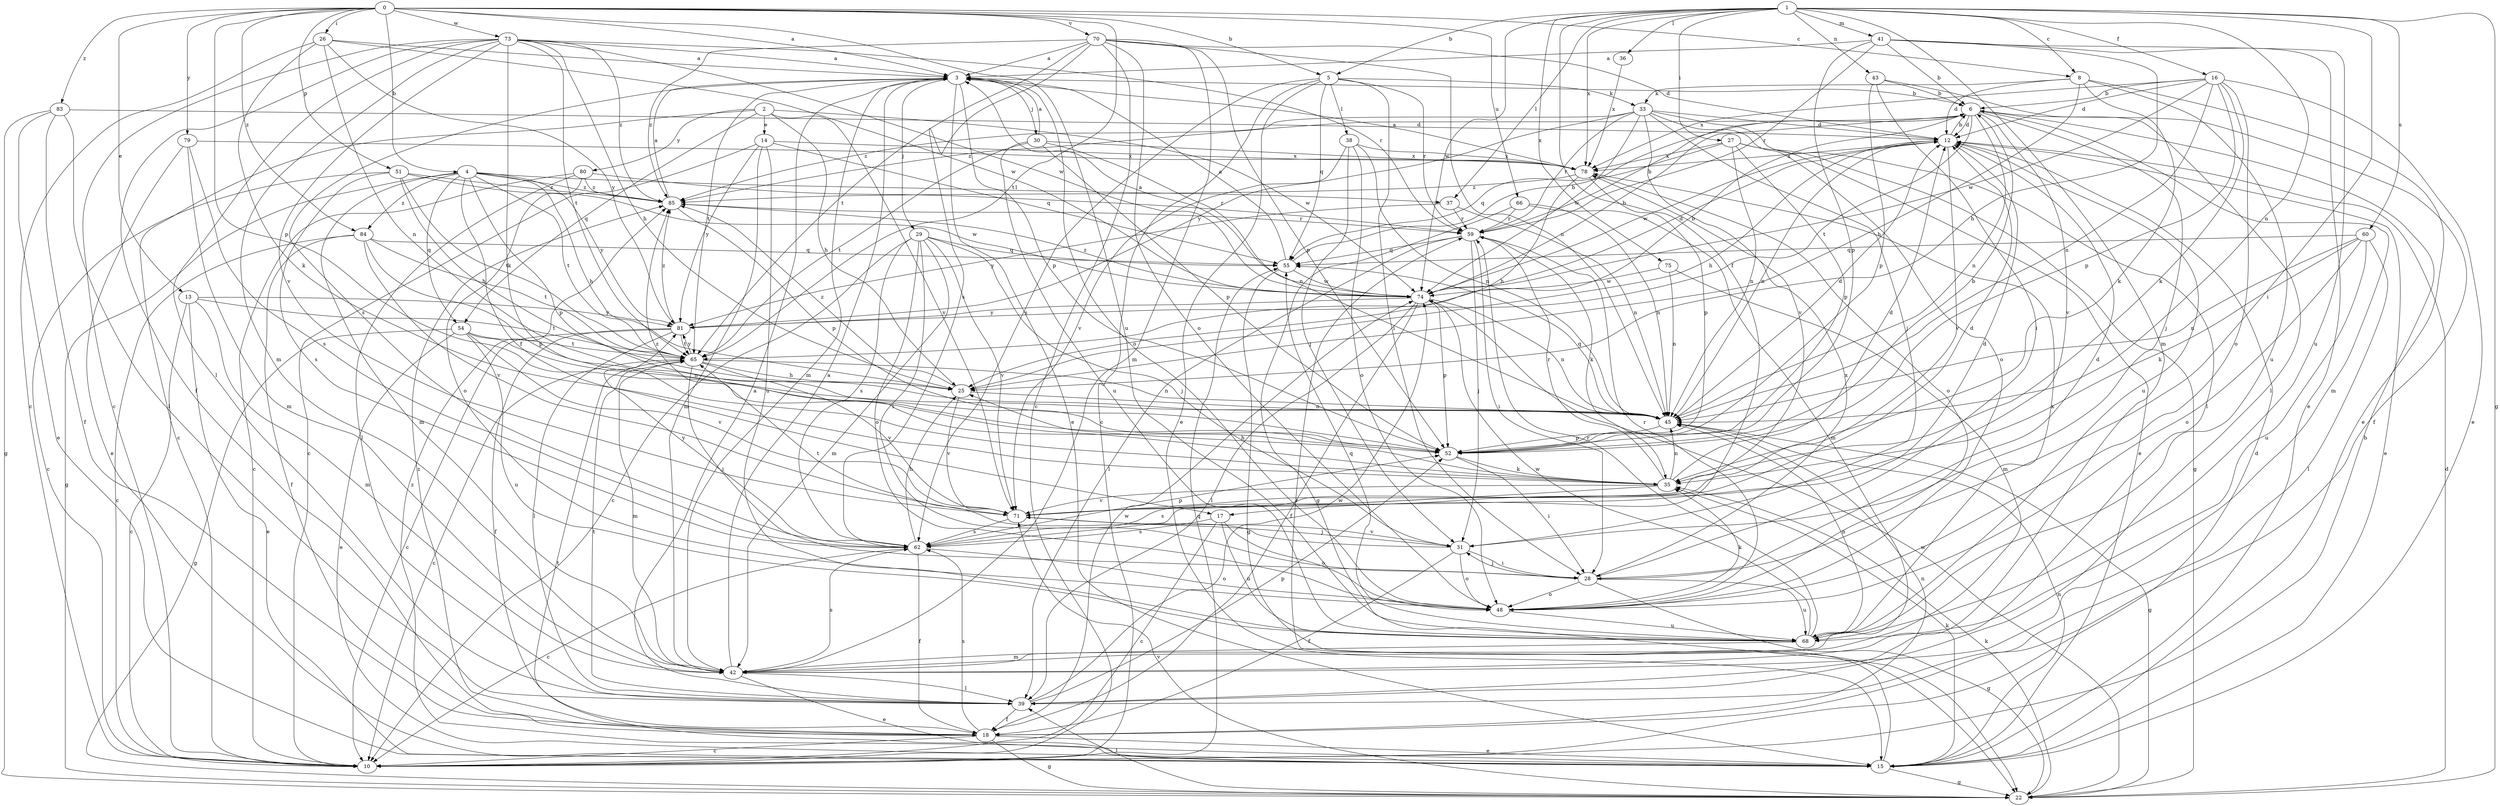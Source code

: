 strict digraph  {
0;
1;
2;
3;
4;
5;
6;
8;
10;
12;
13;
14;
15;
16;
17;
18;
22;
25;
26;
27;
28;
29;
30;
31;
33;
35;
36;
37;
38;
39;
41;
42;
43;
45;
48;
51;
52;
54;
55;
59;
60;
62;
65;
66;
68;
70;
71;
73;
74;
75;
78;
79;
80;
81;
83;
84;
85;
0 -> 3  [label=a];
0 -> 4  [label=b];
0 -> 5  [label=b];
0 -> 8  [label=c];
0 -> 13  [label=e];
0 -> 26  [label=i];
0 -> 51  [label=p];
0 -> 52  [label=p];
0 -> 65  [label=t];
0 -> 66  [label=u];
0 -> 68  [label=u];
0 -> 70  [label=v];
0 -> 73  [label=w];
0 -> 79  [label=y];
0 -> 83  [label=z];
0 -> 84  [label=z];
1 -> 5  [label=b];
1 -> 8  [label=c];
1 -> 16  [label=f];
1 -> 17  [label=f];
1 -> 22  [label=g];
1 -> 27  [label=i];
1 -> 28  [label=i];
1 -> 36  [label=l];
1 -> 37  [label=l];
1 -> 41  [label=m];
1 -> 42  [label=m];
1 -> 43  [label=n];
1 -> 45  [label=n];
1 -> 60  [label=s];
1 -> 74  [label=w];
1 -> 75  [label=x];
1 -> 78  [label=x];
2 -> 10  [label=c];
2 -> 14  [label=e];
2 -> 25  [label=h];
2 -> 54  [label=q];
2 -> 71  [label=v];
2 -> 74  [label=w];
2 -> 80  [label=y];
3 -> 6  [label=b];
3 -> 15  [label=e];
3 -> 29  [label=j];
3 -> 30  [label=j];
3 -> 42  [label=m];
3 -> 48  [label=o];
3 -> 52  [label=p];
3 -> 62  [label=s];
3 -> 65  [label=t];
4 -> 17  [label=f];
4 -> 22  [label=g];
4 -> 25  [label=h];
4 -> 37  [label=l];
4 -> 42  [label=m];
4 -> 52  [label=p];
4 -> 54  [label=q];
4 -> 65  [label=t];
4 -> 81  [label=y];
4 -> 84  [label=z];
4 -> 85  [label=z];
5 -> 10  [label=c];
5 -> 15  [label=e];
5 -> 28  [label=i];
5 -> 33  [label=k];
5 -> 38  [label=l];
5 -> 55  [label=q];
5 -> 59  [label=r];
5 -> 62  [label=s];
6 -> 12  [label=d];
6 -> 18  [label=f];
6 -> 31  [label=j];
6 -> 42  [label=m];
6 -> 45  [label=n];
6 -> 65  [label=t];
6 -> 71  [label=v];
6 -> 85  [label=z];
8 -> 12  [label=d];
8 -> 15  [label=e];
8 -> 25  [label=h];
8 -> 33  [label=k];
8 -> 35  [label=k];
8 -> 68  [label=u];
10 -> 6  [label=b];
10 -> 12  [label=d];
10 -> 55  [label=q];
12 -> 6  [label=b];
12 -> 15  [label=e];
12 -> 25  [label=h];
12 -> 45  [label=n];
12 -> 68  [label=u];
12 -> 71  [label=v];
12 -> 74  [label=w];
12 -> 78  [label=x];
13 -> 10  [label=c];
13 -> 15  [label=e];
13 -> 42  [label=m];
13 -> 65  [label=t];
13 -> 81  [label=y];
14 -> 10  [label=c];
14 -> 42  [label=m];
14 -> 55  [label=q];
14 -> 68  [label=u];
14 -> 78  [label=x];
14 -> 81  [label=y];
15 -> 22  [label=g];
15 -> 35  [label=k];
15 -> 45  [label=n];
15 -> 59  [label=r];
15 -> 65  [label=t];
15 -> 85  [label=z];
16 -> 6  [label=b];
16 -> 12  [label=d];
16 -> 15  [label=e];
16 -> 35  [label=k];
16 -> 45  [label=n];
16 -> 48  [label=o];
16 -> 52  [label=p];
16 -> 74  [label=w];
16 -> 78  [label=x];
17 -> 10  [label=c];
17 -> 48  [label=o];
17 -> 62  [label=s];
17 -> 68  [label=u];
18 -> 10  [label=c];
18 -> 15  [label=e];
18 -> 22  [label=g];
18 -> 45  [label=n];
18 -> 62  [label=s];
18 -> 74  [label=w];
18 -> 85  [label=z];
22 -> 12  [label=d];
22 -> 35  [label=k];
22 -> 39  [label=l];
22 -> 71  [label=v];
22 -> 74  [label=w];
25 -> 45  [label=n];
25 -> 71  [label=v];
25 -> 85  [label=z];
26 -> 3  [label=a];
26 -> 10  [label=c];
26 -> 35  [label=k];
26 -> 45  [label=n];
26 -> 74  [label=w];
26 -> 81  [label=y];
27 -> 15  [label=e];
27 -> 22  [label=g];
27 -> 45  [label=n];
27 -> 52  [label=p];
27 -> 55  [label=q];
27 -> 78  [label=x];
28 -> 12  [label=d];
28 -> 22  [label=g];
28 -> 31  [label=j];
28 -> 48  [label=o];
28 -> 68  [label=u];
28 -> 78  [label=x];
29 -> 10  [label=c];
29 -> 28  [label=i];
29 -> 31  [label=j];
29 -> 42  [label=m];
29 -> 48  [label=o];
29 -> 55  [label=q];
29 -> 62  [label=s];
29 -> 71  [label=v];
30 -> 3  [label=a];
30 -> 45  [label=n];
30 -> 52  [label=p];
30 -> 65  [label=t];
30 -> 68  [label=u];
30 -> 78  [label=x];
31 -> 18  [label=f];
31 -> 28  [label=i];
31 -> 48  [label=o];
31 -> 65  [label=t];
31 -> 71  [label=v];
33 -> 12  [label=d];
33 -> 31  [label=j];
33 -> 39  [label=l];
33 -> 48  [label=o];
33 -> 59  [label=r];
33 -> 71  [label=v];
33 -> 74  [label=w];
33 -> 81  [label=y];
33 -> 85  [label=z];
35 -> 12  [label=d];
35 -> 25  [label=h];
35 -> 45  [label=n];
35 -> 59  [label=r];
35 -> 62  [label=s];
35 -> 71  [label=v];
35 -> 85  [label=z];
36 -> 78  [label=x];
37 -> 45  [label=n];
37 -> 59  [label=r];
37 -> 81  [label=y];
38 -> 31  [label=j];
38 -> 45  [label=n];
38 -> 48  [label=o];
38 -> 71  [label=v];
38 -> 78  [label=x];
39 -> 3  [label=a];
39 -> 18  [label=f];
39 -> 52  [label=p];
39 -> 65  [label=t];
39 -> 74  [label=w];
41 -> 3  [label=a];
41 -> 6  [label=b];
41 -> 15  [label=e];
41 -> 25  [label=h];
41 -> 52  [label=p];
41 -> 59  [label=r];
41 -> 68  [label=u];
42 -> 3  [label=a];
42 -> 15  [label=e];
42 -> 39  [label=l];
42 -> 62  [label=s];
43 -> 6  [label=b];
43 -> 28  [label=i];
43 -> 39  [label=l];
43 -> 52  [label=p];
45 -> 12  [label=d];
45 -> 22  [label=g];
45 -> 52  [label=p];
45 -> 55  [label=q];
48 -> 35  [label=k];
48 -> 59  [label=r];
48 -> 68  [label=u];
51 -> 10  [label=c];
51 -> 25  [label=h];
51 -> 62  [label=s];
51 -> 65  [label=t];
51 -> 74  [label=w];
51 -> 85  [label=z];
52 -> 6  [label=b];
52 -> 28  [label=i];
52 -> 35  [label=k];
54 -> 15  [label=e];
54 -> 22  [label=g];
54 -> 45  [label=n];
54 -> 65  [label=t];
54 -> 68  [label=u];
54 -> 71  [label=v];
55 -> 3  [label=a];
55 -> 6  [label=b];
55 -> 22  [label=g];
55 -> 74  [label=w];
59 -> 6  [label=b];
59 -> 28  [label=i];
59 -> 31  [label=j];
59 -> 35  [label=k];
59 -> 39  [label=l];
59 -> 55  [label=q];
60 -> 35  [label=k];
60 -> 39  [label=l];
60 -> 45  [label=n];
60 -> 48  [label=o];
60 -> 55  [label=q];
60 -> 68  [label=u];
62 -> 10  [label=c];
62 -> 12  [label=d];
62 -> 18  [label=f];
62 -> 25  [label=h];
62 -> 48  [label=o];
62 -> 52  [label=p];
62 -> 81  [label=y];
65 -> 10  [label=c];
65 -> 25  [label=h];
65 -> 28  [label=i];
65 -> 42  [label=m];
65 -> 45  [label=n];
65 -> 71  [label=v];
65 -> 81  [label=y];
66 -> 22  [label=g];
66 -> 42  [label=m];
66 -> 45  [label=n];
66 -> 59  [label=r];
68 -> 42  [label=m];
68 -> 45  [label=n];
68 -> 55  [label=q];
68 -> 59  [label=r];
68 -> 74  [label=w];
68 -> 78  [label=x];
70 -> 3  [label=a];
70 -> 10  [label=c];
70 -> 12  [label=d];
70 -> 42  [label=m];
70 -> 45  [label=n];
70 -> 48  [label=o];
70 -> 52  [label=p];
70 -> 62  [label=s];
70 -> 65  [label=t];
70 -> 85  [label=z];
71 -> 12  [label=d];
71 -> 31  [label=j];
71 -> 62  [label=s];
73 -> 3  [label=a];
73 -> 10  [label=c];
73 -> 18  [label=f];
73 -> 25  [label=h];
73 -> 35  [label=k];
73 -> 39  [label=l];
73 -> 42  [label=m];
73 -> 59  [label=r];
73 -> 65  [label=t];
73 -> 71  [label=v];
73 -> 74  [label=w];
73 -> 85  [label=z];
74 -> 3  [label=a];
74 -> 6  [label=b];
74 -> 12  [label=d];
74 -> 18  [label=f];
74 -> 39  [label=l];
74 -> 45  [label=n];
74 -> 52  [label=p];
74 -> 81  [label=y];
74 -> 85  [label=z];
75 -> 42  [label=m];
75 -> 45  [label=n];
75 -> 74  [label=w];
78 -> 3  [label=a];
78 -> 25  [label=h];
78 -> 48  [label=o];
78 -> 52  [label=p];
78 -> 85  [label=z];
79 -> 15  [label=e];
79 -> 42  [label=m];
79 -> 62  [label=s];
79 -> 78  [label=x];
80 -> 10  [label=c];
80 -> 39  [label=l];
80 -> 48  [label=o];
80 -> 59  [label=r];
80 -> 85  [label=z];
81 -> 6  [label=b];
81 -> 10  [label=c];
81 -> 18  [label=f];
81 -> 39  [label=l];
81 -> 65  [label=t];
81 -> 85  [label=z];
83 -> 12  [label=d];
83 -> 15  [label=e];
83 -> 18  [label=f];
83 -> 22  [label=g];
83 -> 39  [label=l];
84 -> 10  [label=c];
84 -> 18  [label=f];
84 -> 52  [label=p];
84 -> 55  [label=q];
84 -> 65  [label=t];
84 -> 71  [label=v];
85 -> 3  [label=a];
85 -> 52  [label=p];
85 -> 59  [label=r];
}
